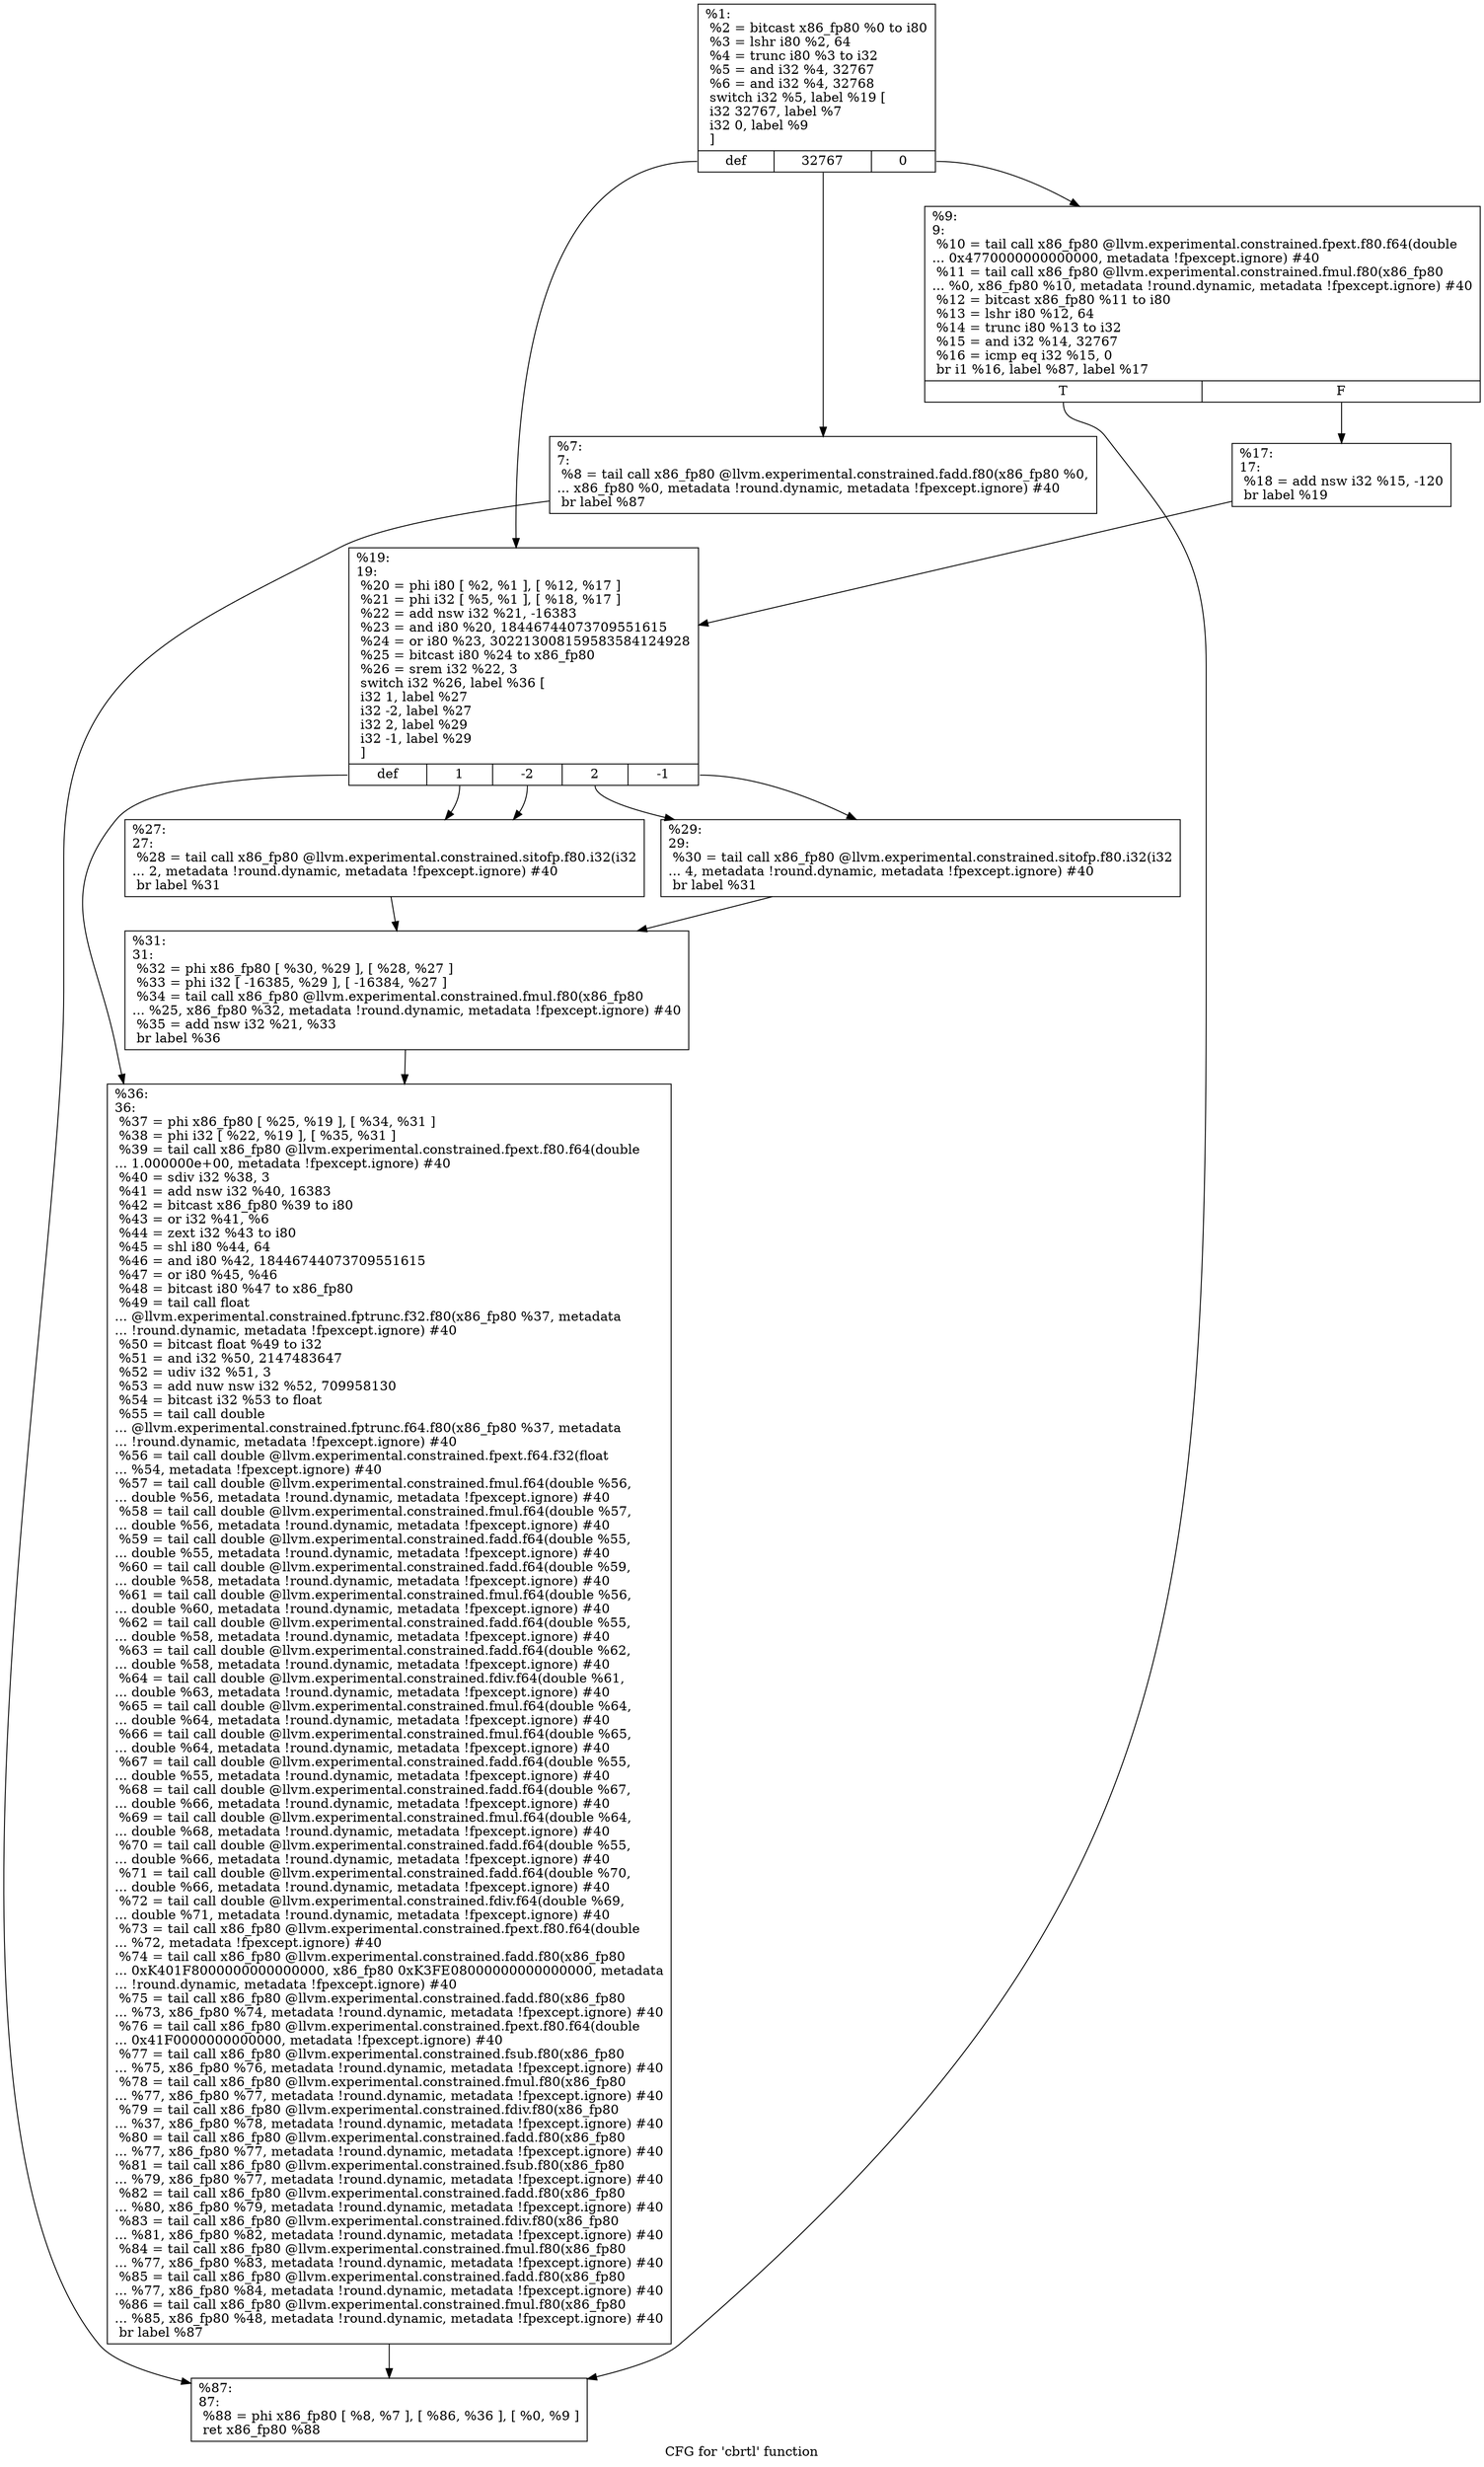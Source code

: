 digraph "CFG for 'cbrtl' function" {
	label="CFG for 'cbrtl' function";

	Node0x1e5f290 [shape=record,label="{%1:\l  %2 = bitcast x86_fp80 %0 to i80\l  %3 = lshr i80 %2, 64\l  %4 = trunc i80 %3 to i32\l  %5 = and i32 %4, 32767\l  %6 = and i32 %4, 32768\l  switch i32 %5, label %19 [\l    i32 32767, label %7\l    i32 0, label %9\l  ]\l|{<s0>def|<s1>32767|<s2>0}}"];
	Node0x1e5f290:s0 -> Node0x1e5f850;
	Node0x1e5f290:s1 -> Node0x1e5f310;
	Node0x1e5f290:s2 -> Node0x1e5f7b0;
	Node0x1e5f310 [shape=record,label="{%7:\l7:                                                \l  %8 = tail call x86_fp80 @llvm.experimental.constrained.fadd.f80(x86_fp80 %0,\l... x86_fp80 %0, metadata !round.dynamic, metadata !fpexcept.ignore) #40\l  br label %87\l}"];
	Node0x1e5f310 -> Node0x1e5f9e0;
	Node0x1e5f7b0 [shape=record,label="{%9:\l9:                                                \l  %10 = tail call x86_fp80 @llvm.experimental.constrained.fpext.f80.f64(double\l... 0x4770000000000000, metadata !fpexcept.ignore) #40\l  %11 = tail call x86_fp80 @llvm.experimental.constrained.fmul.f80(x86_fp80\l... %0, x86_fp80 %10, metadata !round.dynamic, metadata !fpexcept.ignore) #40\l  %12 = bitcast x86_fp80 %11 to i80\l  %13 = lshr i80 %12, 64\l  %14 = trunc i80 %13 to i32\l  %15 = and i32 %14, 32767\l  %16 = icmp eq i32 %15, 0\l  br i1 %16, label %87, label %17\l|{<s0>T|<s1>F}}"];
	Node0x1e5f7b0:s0 -> Node0x1e5f9e0;
	Node0x1e5f7b0:s1 -> Node0x1e5f800;
	Node0x1e5f800 [shape=record,label="{%17:\l17:                                               \l  %18 = add nsw i32 %15, -120\l  br label %19\l}"];
	Node0x1e5f800 -> Node0x1e5f850;
	Node0x1e5f850 [shape=record,label="{%19:\l19:                                               \l  %20 = phi i80 [ %2, %1 ], [ %12, %17 ]\l  %21 = phi i32 [ %5, %1 ], [ %18, %17 ]\l  %22 = add nsw i32 %21, -16383\l  %23 = and i80 %20, 18446744073709551615\l  %24 = or i80 %23, 302213008159583584124928\l  %25 = bitcast i80 %24 to x86_fp80\l  %26 = srem i32 %22, 3\l  switch i32 %26, label %36 [\l    i32 1, label %27\l    i32 -2, label %27\l    i32 2, label %29\l    i32 -1, label %29\l  ]\l|{<s0>def|<s1>1|<s2>-2|<s3>2|<s4>-1}}"];
	Node0x1e5f850:s0 -> Node0x1e5f990;
	Node0x1e5f850:s1 -> Node0x1e5f8a0;
	Node0x1e5f850:s2 -> Node0x1e5f8a0;
	Node0x1e5f850:s3 -> Node0x1e5f8f0;
	Node0x1e5f850:s4 -> Node0x1e5f8f0;
	Node0x1e5f8a0 [shape=record,label="{%27:\l27:                                               \l  %28 = tail call x86_fp80 @llvm.experimental.constrained.sitofp.f80.i32(i32\l... 2, metadata !round.dynamic, metadata !fpexcept.ignore) #40\l  br label %31\l}"];
	Node0x1e5f8a0 -> Node0x1e5f940;
	Node0x1e5f8f0 [shape=record,label="{%29:\l29:                                               \l  %30 = tail call x86_fp80 @llvm.experimental.constrained.sitofp.f80.i32(i32\l... 4, metadata !round.dynamic, metadata !fpexcept.ignore) #40\l  br label %31\l}"];
	Node0x1e5f8f0 -> Node0x1e5f940;
	Node0x1e5f940 [shape=record,label="{%31:\l31:                                               \l  %32 = phi x86_fp80 [ %30, %29 ], [ %28, %27 ]\l  %33 = phi i32 [ -16385, %29 ], [ -16384, %27 ]\l  %34 = tail call x86_fp80 @llvm.experimental.constrained.fmul.f80(x86_fp80\l... %25, x86_fp80 %32, metadata !round.dynamic, metadata !fpexcept.ignore) #40\l  %35 = add nsw i32 %21, %33\l  br label %36\l}"];
	Node0x1e5f940 -> Node0x1e5f990;
	Node0x1e5f990 [shape=record,label="{%36:\l36:                                               \l  %37 = phi x86_fp80 [ %25, %19 ], [ %34, %31 ]\l  %38 = phi i32 [ %22, %19 ], [ %35, %31 ]\l  %39 = tail call x86_fp80 @llvm.experimental.constrained.fpext.f80.f64(double\l... 1.000000e+00, metadata !fpexcept.ignore) #40\l  %40 = sdiv i32 %38, 3\l  %41 = add nsw i32 %40, 16383\l  %42 = bitcast x86_fp80 %39 to i80\l  %43 = or i32 %41, %6\l  %44 = zext i32 %43 to i80\l  %45 = shl i80 %44, 64\l  %46 = and i80 %42, 18446744073709551615\l  %47 = or i80 %45, %46\l  %48 = bitcast i80 %47 to x86_fp80\l  %49 = tail call float\l... @llvm.experimental.constrained.fptrunc.f32.f80(x86_fp80 %37, metadata\l... !round.dynamic, metadata !fpexcept.ignore) #40\l  %50 = bitcast float %49 to i32\l  %51 = and i32 %50, 2147483647\l  %52 = udiv i32 %51, 3\l  %53 = add nuw nsw i32 %52, 709958130\l  %54 = bitcast i32 %53 to float\l  %55 = tail call double\l... @llvm.experimental.constrained.fptrunc.f64.f80(x86_fp80 %37, metadata\l... !round.dynamic, metadata !fpexcept.ignore) #40\l  %56 = tail call double @llvm.experimental.constrained.fpext.f64.f32(float\l... %54, metadata !fpexcept.ignore) #40\l  %57 = tail call double @llvm.experimental.constrained.fmul.f64(double %56,\l... double %56, metadata !round.dynamic, metadata !fpexcept.ignore) #40\l  %58 = tail call double @llvm.experimental.constrained.fmul.f64(double %57,\l... double %56, metadata !round.dynamic, metadata !fpexcept.ignore) #40\l  %59 = tail call double @llvm.experimental.constrained.fadd.f64(double %55,\l... double %55, metadata !round.dynamic, metadata !fpexcept.ignore) #40\l  %60 = tail call double @llvm.experimental.constrained.fadd.f64(double %59,\l... double %58, metadata !round.dynamic, metadata !fpexcept.ignore) #40\l  %61 = tail call double @llvm.experimental.constrained.fmul.f64(double %56,\l... double %60, metadata !round.dynamic, metadata !fpexcept.ignore) #40\l  %62 = tail call double @llvm.experimental.constrained.fadd.f64(double %55,\l... double %58, metadata !round.dynamic, metadata !fpexcept.ignore) #40\l  %63 = tail call double @llvm.experimental.constrained.fadd.f64(double %62,\l... double %58, metadata !round.dynamic, metadata !fpexcept.ignore) #40\l  %64 = tail call double @llvm.experimental.constrained.fdiv.f64(double %61,\l... double %63, metadata !round.dynamic, metadata !fpexcept.ignore) #40\l  %65 = tail call double @llvm.experimental.constrained.fmul.f64(double %64,\l... double %64, metadata !round.dynamic, metadata !fpexcept.ignore) #40\l  %66 = tail call double @llvm.experimental.constrained.fmul.f64(double %65,\l... double %64, metadata !round.dynamic, metadata !fpexcept.ignore) #40\l  %67 = tail call double @llvm.experimental.constrained.fadd.f64(double %55,\l... double %55, metadata !round.dynamic, metadata !fpexcept.ignore) #40\l  %68 = tail call double @llvm.experimental.constrained.fadd.f64(double %67,\l... double %66, metadata !round.dynamic, metadata !fpexcept.ignore) #40\l  %69 = tail call double @llvm.experimental.constrained.fmul.f64(double %64,\l... double %68, metadata !round.dynamic, metadata !fpexcept.ignore) #40\l  %70 = tail call double @llvm.experimental.constrained.fadd.f64(double %55,\l... double %66, metadata !round.dynamic, metadata !fpexcept.ignore) #40\l  %71 = tail call double @llvm.experimental.constrained.fadd.f64(double %70,\l... double %66, metadata !round.dynamic, metadata !fpexcept.ignore) #40\l  %72 = tail call double @llvm.experimental.constrained.fdiv.f64(double %69,\l... double %71, metadata !round.dynamic, metadata !fpexcept.ignore) #40\l  %73 = tail call x86_fp80 @llvm.experimental.constrained.fpext.f80.f64(double\l... %72, metadata !fpexcept.ignore) #40\l  %74 = tail call x86_fp80 @llvm.experimental.constrained.fadd.f80(x86_fp80\l... 0xK401F8000000000000000, x86_fp80 0xK3FE08000000000000000, metadata\l... !round.dynamic, metadata !fpexcept.ignore) #40\l  %75 = tail call x86_fp80 @llvm.experimental.constrained.fadd.f80(x86_fp80\l... %73, x86_fp80 %74, metadata !round.dynamic, metadata !fpexcept.ignore) #40\l  %76 = tail call x86_fp80 @llvm.experimental.constrained.fpext.f80.f64(double\l... 0x41F0000000000000, metadata !fpexcept.ignore) #40\l  %77 = tail call x86_fp80 @llvm.experimental.constrained.fsub.f80(x86_fp80\l... %75, x86_fp80 %76, metadata !round.dynamic, metadata !fpexcept.ignore) #40\l  %78 = tail call x86_fp80 @llvm.experimental.constrained.fmul.f80(x86_fp80\l... %77, x86_fp80 %77, metadata !round.dynamic, metadata !fpexcept.ignore) #40\l  %79 = tail call x86_fp80 @llvm.experimental.constrained.fdiv.f80(x86_fp80\l... %37, x86_fp80 %78, metadata !round.dynamic, metadata !fpexcept.ignore) #40\l  %80 = tail call x86_fp80 @llvm.experimental.constrained.fadd.f80(x86_fp80\l... %77, x86_fp80 %77, metadata !round.dynamic, metadata !fpexcept.ignore) #40\l  %81 = tail call x86_fp80 @llvm.experimental.constrained.fsub.f80(x86_fp80\l... %79, x86_fp80 %77, metadata !round.dynamic, metadata !fpexcept.ignore) #40\l  %82 = tail call x86_fp80 @llvm.experimental.constrained.fadd.f80(x86_fp80\l... %80, x86_fp80 %79, metadata !round.dynamic, metadata !fpexcept.ignore) #40\l  %83 = tail call x86_fp80 @llvm.experimental.constrained.fdiv.f80(x86_fp80\l... %81, x86_fp80 %82, metadata !round.dynamic, metadata !fpexcept.ignore) #40\l  %84 = tail call x86_fp80 @llvm.experimental.constrained.fmul.f80(x86_fp80\l... %77, x86_fp80 %83, metadata !round.dynamic, metadata !fpexcept.ignore) #40\l  %85 = tail call x86_fp80 @llvm.experimental.constrained.fadd.f80(x86_fp80\l... %77, x86_fp80 %84, metadata !round.dynamic, metadata !fpexcept.ignore) #40\l  %86 = tail call x86_fp80 @llvm.experimental.constrained.fmul.f80(x86_fp80\l... %85, x86_fp80 %48, metadata !round.dynamic, metadata !fpexcept.ignore) #40\l  br label %87\l}"];
	Node0x1e5f990 -> Node0x1e5f9e0;
	Node0x1e5f9e0 [shape=record,label="{%87:\l87:                                               \l  %88 = phi x86_fp80 [ %8, %7 ], [ %86, %36 ], [ %0, %9 ]\l  ret x86_fp80 %88\l}"];
}
